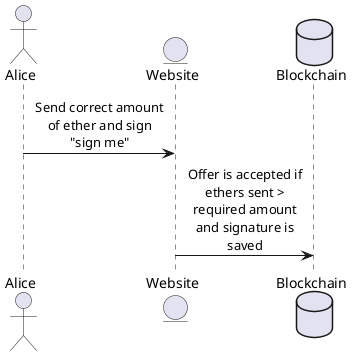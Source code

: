 @startuml acceptOffer
skinparam sequenceMessageAlign center
skinparam maxMessageSize 130
actor Alice
entity Website
database Blockchain

Alice -> Website: Send correct amount of ether and sign "sign me"
Website -> Blockchain: Offer is accepted if ethers sent > required amount and signature is saved

@enduml